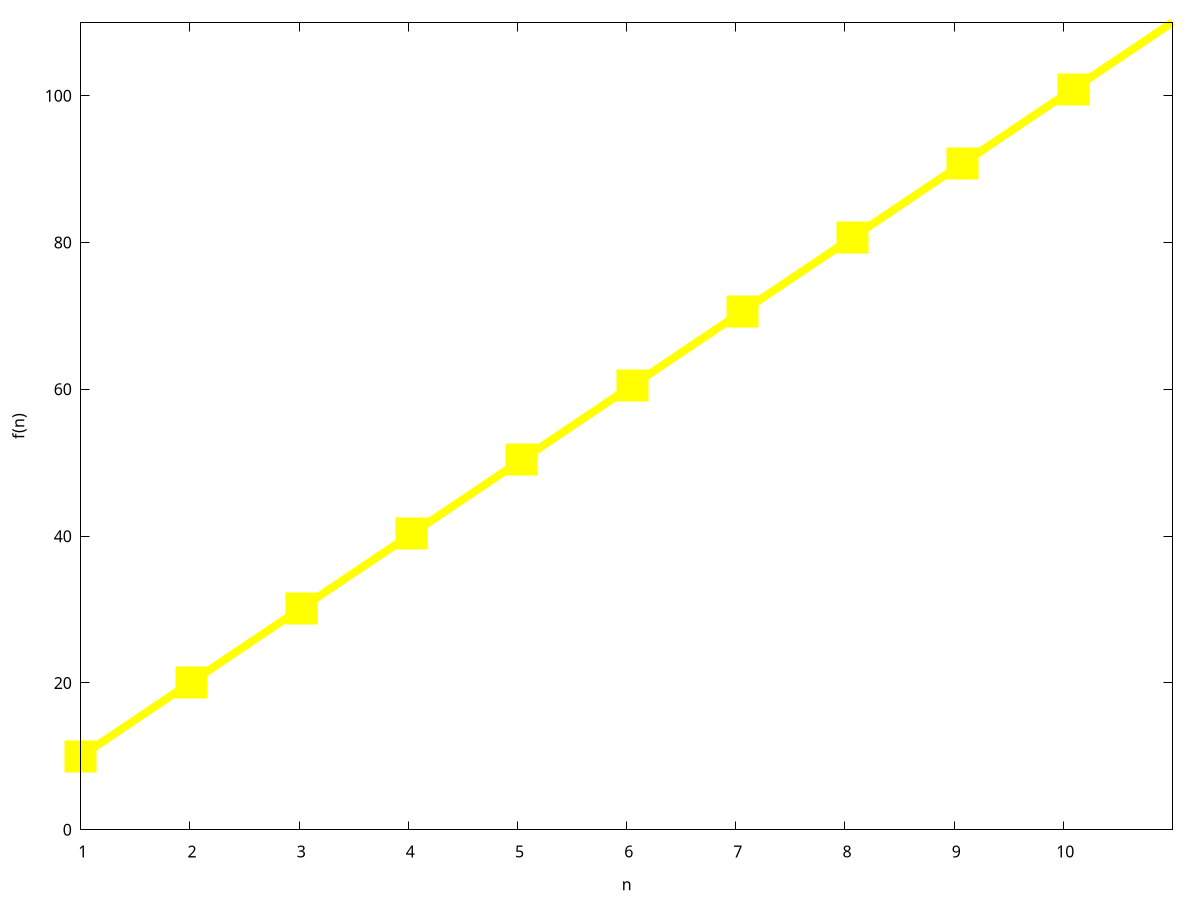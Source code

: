 set terminal jpeg enhanced size 1280,960 font "arial,32.0"
set output "10n.jpg"
set xlabel "n"
set xtics 1,1,10
set ylabel "f(n)"
set style function linespoints
set style line 1 lw 8 lc rgb 'yellow' ps 4 pt 5 pi 10
plot [n=1:11][0:110] 10*n ls 1 notitle
